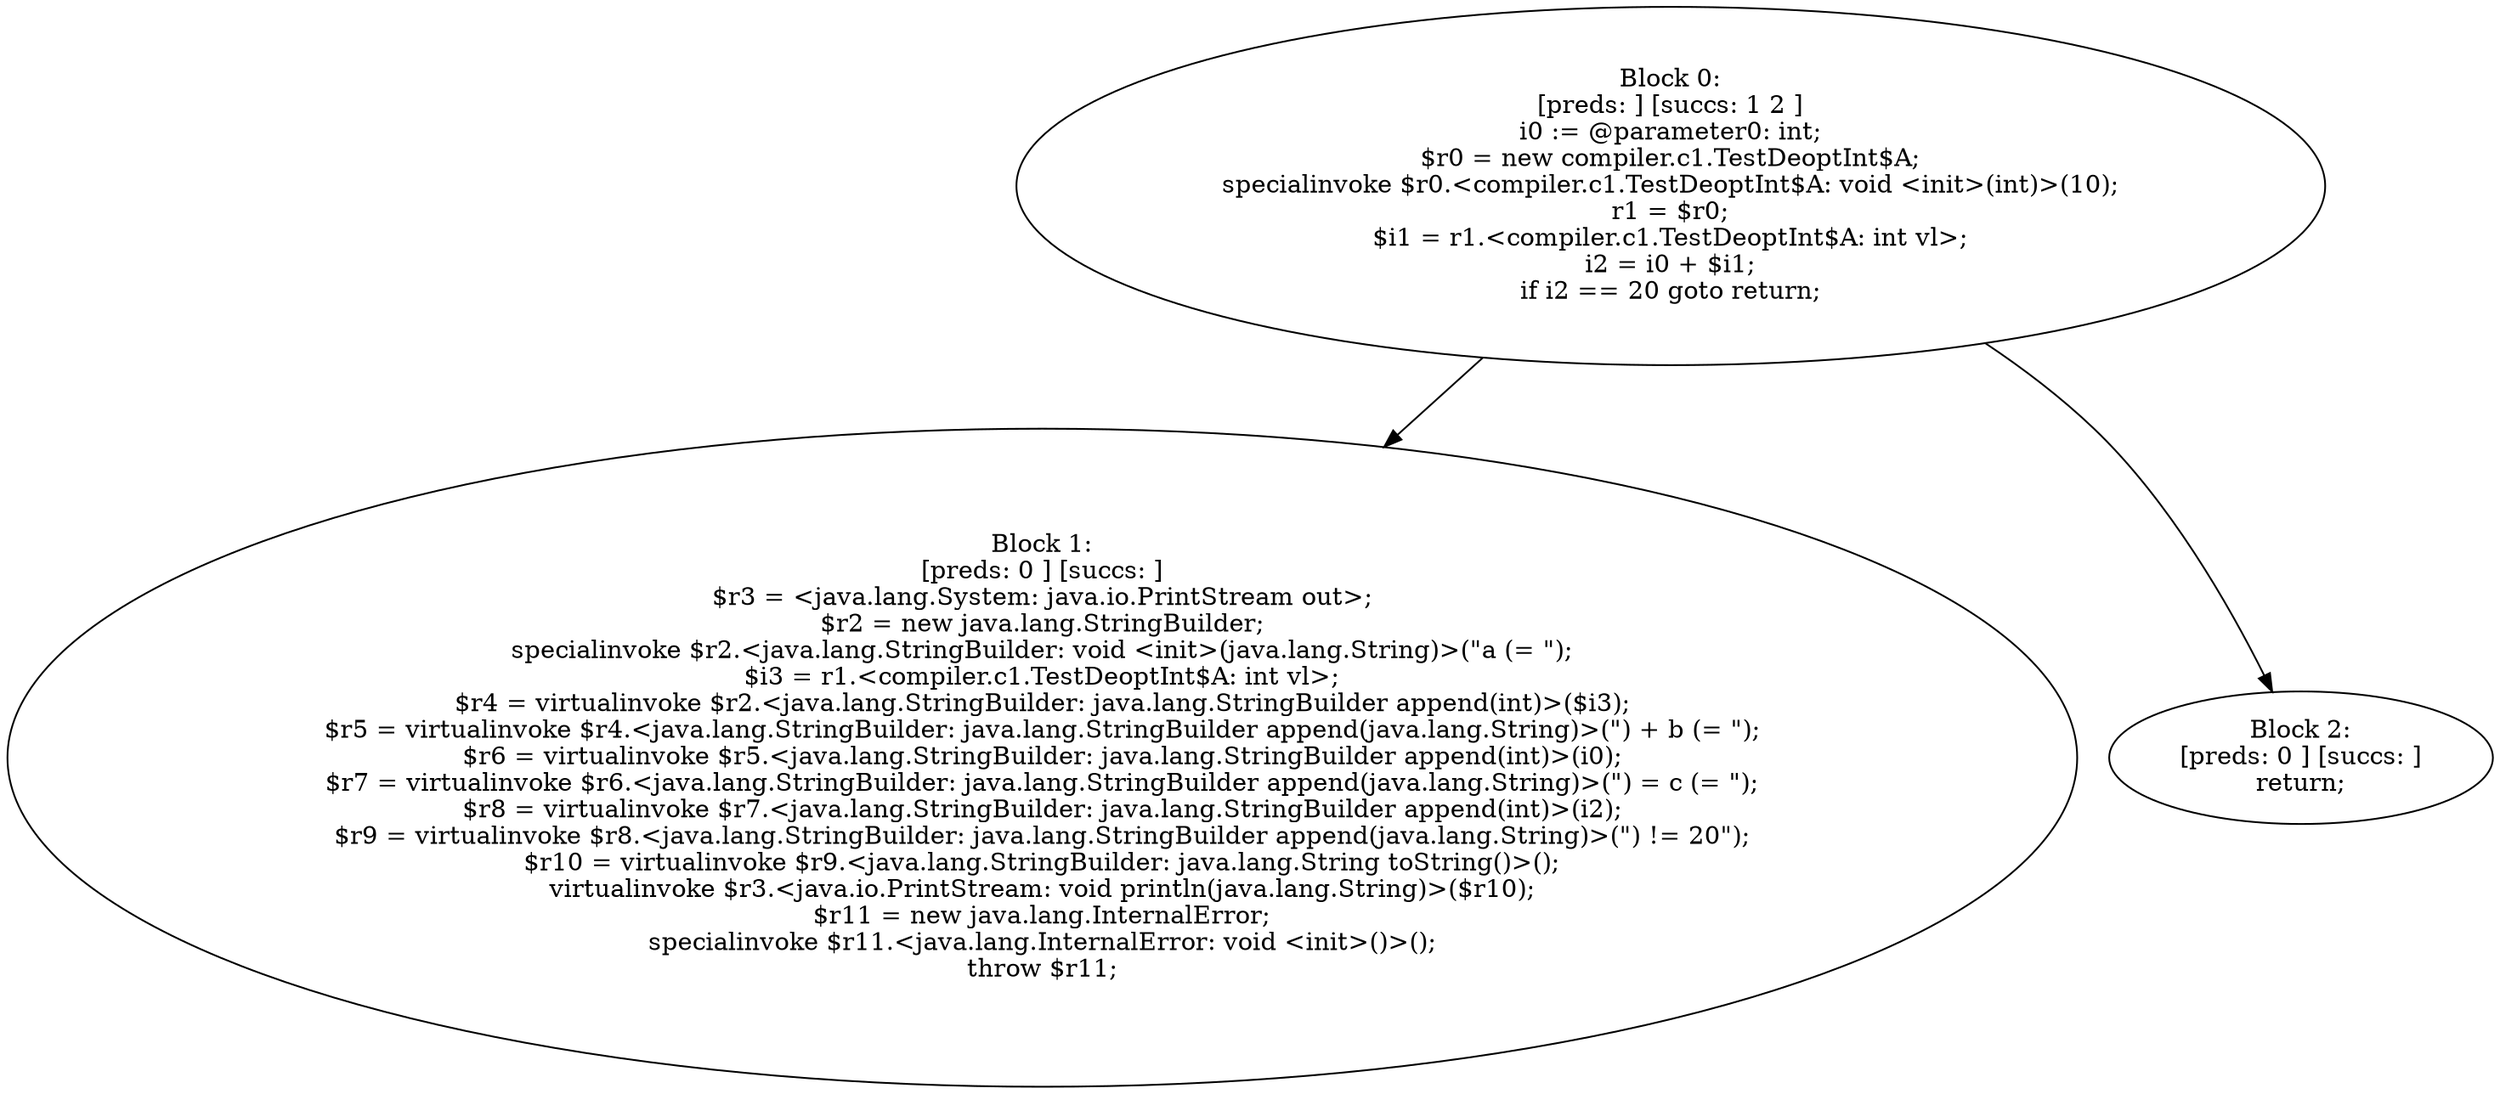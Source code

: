 digraph "unitGraph" {
    "Block 0:
[preds: ] [succs: 1 2 ]
i0 := @parameter0: int;
$r0 = new compiler.c1.TestDeoptInt$A;
specialinvoke $r0.<compiler.c1.TestDeoptInt$A: void <init>(int)>(10);
r1 = $r0;
$i1 = r1.<compiler.c1.TestDeoptInt$A: int vl>;
i2 = i0 + $i1;
if i2 == 20 goto return;
"
    "Block 1:
[preds: 0 ] [succs: ]
$r3 = <java.lang.System: java.io.PrintStream out>;
$r2 = new java.lang.StringBuilder;
specialinvoke $r2.<java.lang.StringBuilder: void <init>(java.lang.String)>(\"a (= \");
$i3 = r1.<compiler.c1.TestDeoptInt$A: int vl>;
$r4 = virtualinvoke $r2.<java.lang.StringBuilder: java.lang.StringBuilder append(int)>($i3);
$r5 = virtualinvoke $r4.<java.lang.StringBuilder: java.lang.StringBuilder append(java.lang.String)>(\") + b (= \");
$r6 = virtualinvoke $r5.<java.lang.StringBuilder: java.lang.StringBuilder append(int)>(i0);
$r7 = virtualinvoke $r6.<java.lang.StringBuilder: java.lang.StringBuilder append(java.lang.String)>(\") = c (= \");
$r8 = virtualinvoke $r7.<java.lang.StringBuilder: java.lang.StringBuilder append(int)>(i2);
$r9 = virtualinvoke $r8.<java.lang.StringBuilder: java.lang.StringBuilder append(java.lang.String)>(\") != 20\");
$r10 = virtualinvoke $r9.<java.lang.StringBuilder: java.lang.String toString()>();
virtualinvoke $r3.<java.io.PrintStream: void println(java.lang.String)>($r10);
$r11 = new java.lang.InternalError;
specialinvoke $r11.<java.lang.InternalError: void <init>()>();
throw $r11;
"
    "Block 2:
[preds: 0 ] [succs: ]
return;
"
    "Block 0:
[preds: ] [succs: 1 2 ]
i0 := @parameter0: int;
$r0 = new compiler.c1.TestDeoptInt$A;
specialinvoke $r0.<compiler.c1.TestDeoptInt$A: void <init>(int)>(10);
r1 = $r0;
$i1 = r1.<compiler.c1.TestDeoptInt$A: int vl>;
i2 = i0 + $i1;
if i2 == 20 goto return;
"->"Block 1:
[preds: 0 ] [succs: ]
$r3 = <java.lang.System: java.io.PrintStream out>;
$r2 = new java.lang.StringBuilder;
specialinvoke $r2.<java.lang.StringBuilder: void <init>(java.lang.String)>(\"a (= \");
$i3 = r1.<compiler.c1.TestDeoptInt$A: int vl>;
$r4 = virtualinvoke $r2.<java.lang.StringBuilder: java.lang.StringBuilder append(int)>($i3);
$r5 = virtualinvoke $r4.<java.lang.StringBuilder: java.lang.StringBuilder append(java.lang.String)>(\") + b (= \");
$r6 = virtualinvoke $r5.<java.lang.StringBuilder: java.lang.StringBuilder append(int)>(i0);
$r7 = virtualinvoke $r6.<java.lang.StringBuilder: java.lang.StringBuilder append(java.lang.String)>(\") = c (= \");
$r8 = virtualinvoke $r7.<java.lang.StringBuilder: java.lang.StringBuilder append(int)>(i2);
$r9 = virtualinvoke $r8.<java.lang.StringBuilder: java.lang.StringBuilder append(java.lang.String)>(\") != 20\");
$r10 = virtualinvoke $r9.<java.lang.StringBuilder: java.lang.String toString()>();
virtualinvoke $r3.<java.io.PrintStream: void println(java.lang.String)>($r10);
$r11 = new java.lang.InternalError;
specialinvoke $r11.<java.lang.InternalError: void <init>()>();
throw $r11;
";
    "Block 0:
[preds: ] [succs: 1 2 ]
i0 := @parameter0: int;
$r0 = new compiler.c1.TestDeoptInt$A;
specialinvoke $r0.<compiler.c1.TestDeoptInt$A: void <init>(int)>(10);
r1 = $r0;
$i1 = r1.<compiler.c1.TestDeoptInt$A: int vl>;
i2 = i0 + $i1;
if i2 == 20 goto return;
"->"Block 2:
[preds: 0 ] [succs: ]
return;
";
}
